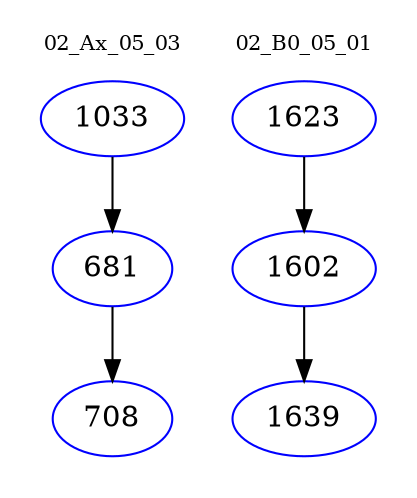 digraph{
subgraph cluster_0 {
color = white
label = "02_Ax_05_03";
fontsize=10;
T0_1033 [label="1033", color="blue"]
T0_1033 -> T0_681 [color="black"]
T0_681 [label="681", color="blue"]
T0_681 -> T0_708 [color="black"]
T0_708 [label="708", color="blue"]
}
subgraph cluster_1 {
color = white
label = "02_B0_05_01";
fontsize=10;
T1_1623 [label="1623", color="blue"]
T1_1623 -> T1_1602 [color="black"]
T1_1602 [label="1602", color="blue"]
T1_1602 -> T1_1639 [color="black"]
T1_1639 [label="1639", color="blue"]
}
}
